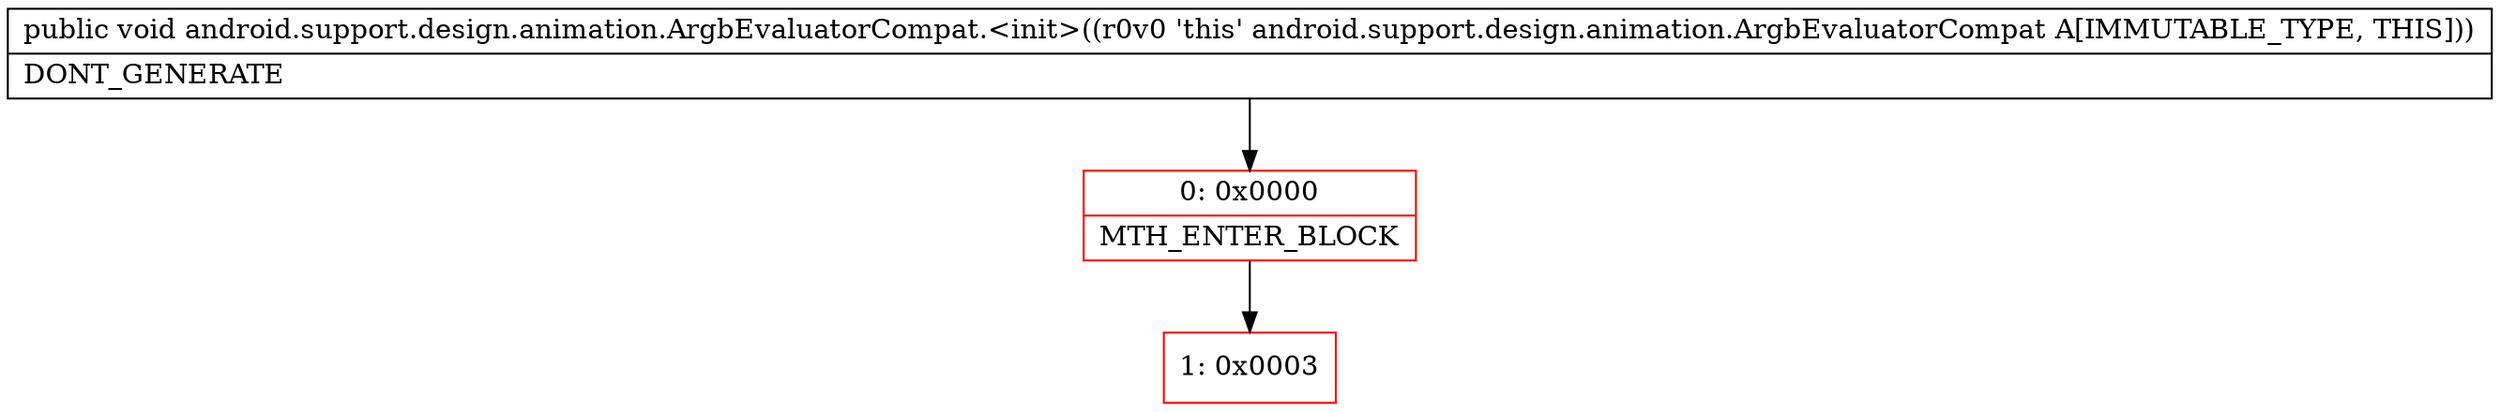 digraph "CFG forandroid.support.design.animation.ArgbEvaluatorCompat.\<init\>()V" {
subgraph cluster_Region_1331289935 {
label = "R(0)";
node [shape=record,color=blue];
}
Node_0 [shape=record,color=red,label="{0\:\ 0x0000|MTH_ENTER_BLOCK\l}"];
Node_1 [shape=record,color=red,label="{1\:\ 0x0003}"];
MethodNode[shape=record,label="{public void android.support.design.animation.ArgbEvaluatorCompat.\<init\>((r0v0 'this' android.support.design.animation.ArgbEvaluatorCompat A[IMMUTABLE_TYPE, THIS]))  | DONT_GENERATE\l}"];
MethodNode -> Node_0;
Node_0 -> Node_1;
}

